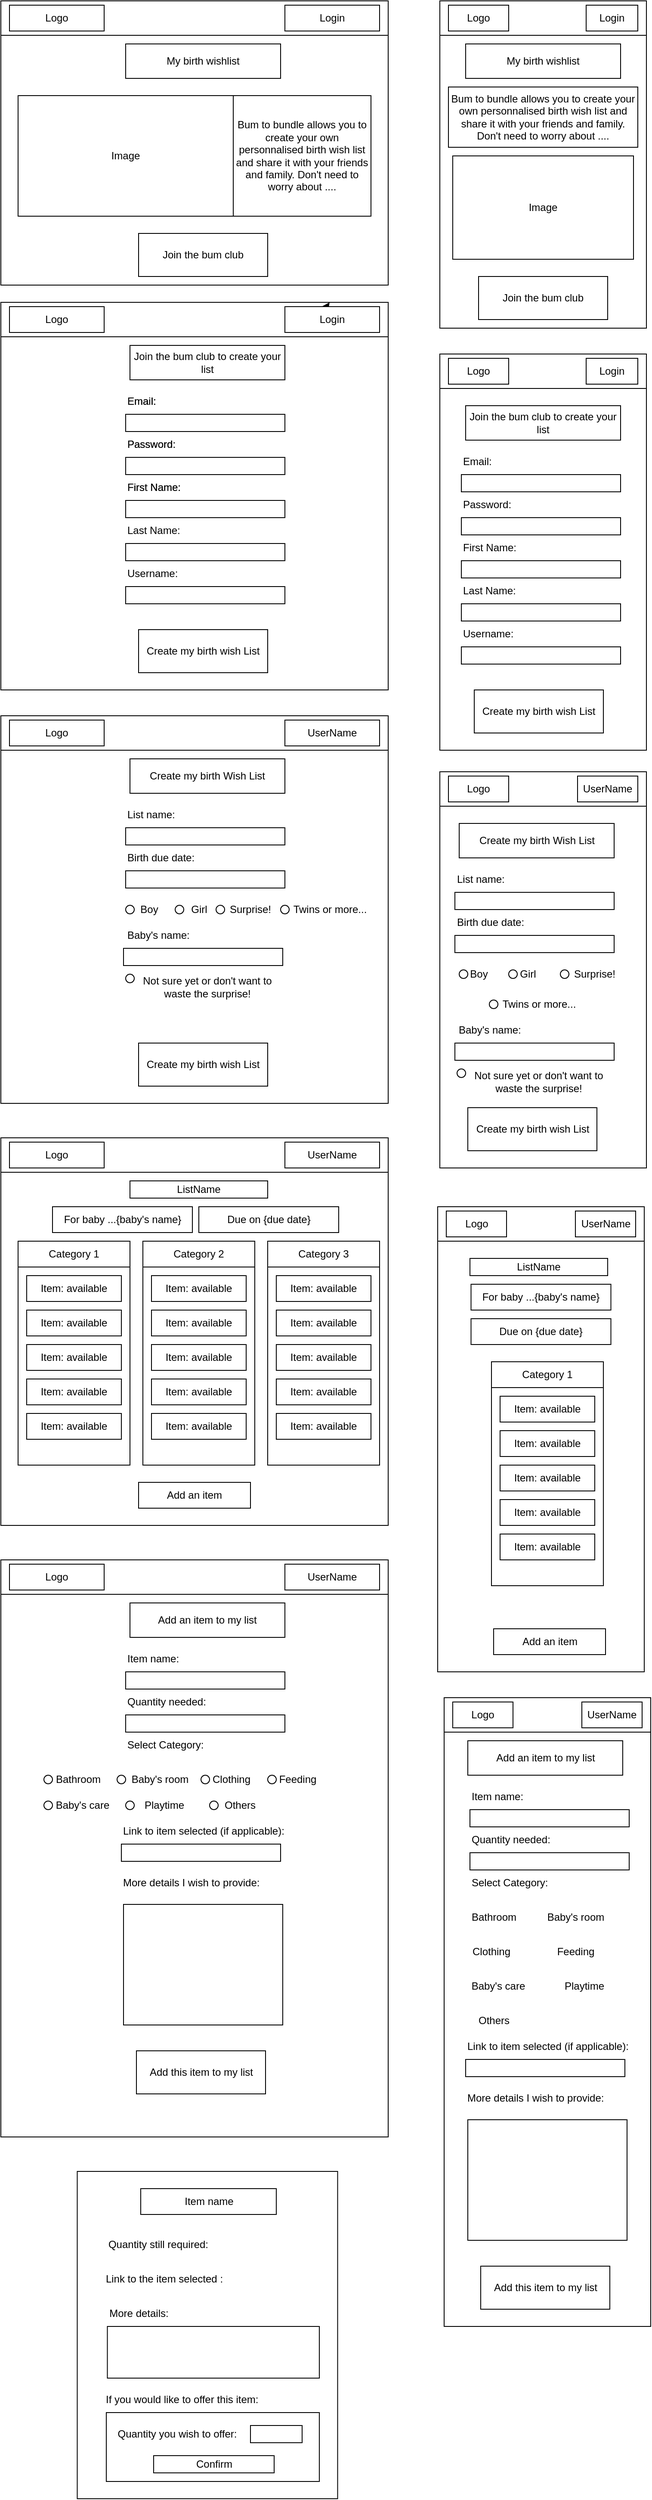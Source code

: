 <mxfile>
    <diagram id="ywigsoZx6fS_oo1onc2e" name="Page-1">
        <mxGraphModel dx="903" dy="469" grid="1" gridSize="10" guides="1" tooltips="1" connect="1" arrows="1" fold="1" page="1" pageScale="1" pageWidth="850" pageHeight="1100" math="0" shadow="0">
            <root>
                <mxCell id="0"/>
                <mxCell id="1" parent="0"/>
                <mxCell id="2" value="" style="whiteSpace=wrap;html=1;" vertex="1" parent="1">
                    <mxGeometry x="60" y="50" width="450" height="330" as="geometry"/>
                </mxCell>
                <mxCell id="3" value="" style="whiteSpace=wrap;html=1;" vertex="1" parent="1">
                    <mxGeometry x="60" y="50" width="450" height="40" as="geometry"/>
                </mxCell>
                <mxCell id="4" value="Logo" style="whiteSpace=wrap;html=1;" vertex="1" parent="1">
                    <mxGeometry x="70" y="55" width="110" height="30" as="geometry"/>
                </mxCell>
                <mxCell id="5" value="Login" style="whiteSpace=wrap;html=1;" vertex="1" parent="1">
                    <mxGeometry x="390" y="55" width="110" height="30" as="geometry"/>
                </mxCell>
                <mxCell id="6" value="My birth wishlist" style="whiteSpace=wrap;html=1;" vertex="1" parent="1">
                    <mxGeometry x="205" y="100" width="180" height="40" as="geometry"/>
                </mxCell>
                <mxCell id="8" value="Image" style="whiteSpace=wrap;html=1;" vertex="1" parent="1">
                    <mxGeometry x="80" y="160" width="250" height="140" as="geometry"/>
                </mxCell>
                <mxCell id="9" value="Bum to bundle allows you to create your own personnalised birth wish list and share it with your friends and family. Don't need to worry about ...." style="whiteSpace=wrap;html=1;" vertex="1" parent="1">
                    <mxGeometry x="330" y="160" width="160" height="140" as="geometry"/>
                </mxCell>
                <mxCell id="10" value="Join the bum club" style="whiteSpace=wrap;html=1;" vertex="1" parent="1">
                    <mxGeometry x="220" y="320" width="150" height="50" as="geometry"/>
                </mxCell>
                <mxCell id="11" value="" style="whiteSpace=wrap;html=1;" vertex="1" parent="1">
                    <mxGeometry x="60" y="400" width="450" height="450" as="geometry"/>
                </mxCell>
                <mxCell id="12" value="" style="whiteSpace=wrap;html=1;" vertex="1" parent="1">
                    <mxGeometry x="60" y="400" width="450" height="40" as="geometry"/>
                </mxCell>
                <mxCell id="13" value="Logo" style="whiteSpace=wrap;html=1;" vertex="1" parent="1">
                    <mxGeometry x="70" y="405" width="110" height="30" as="geometry"/>
                </mxCell>
                <mxCell id="17" style="edgeStyle=none;html=1;exitX=0.25;exitY=1;exitDx=0;exitDy=0;" edge="1" parent="1" source="14" target="11">
                    <mxGeometry relative="1" as="geometry"/>
                </mxCell>
                <mxCell id="14" value="Login" style="whiteSpace=wrap;html=1;" vertex="1" parent="1">
                    <mxGeometry x="390" y="405" width="110" height="30" as="geometry"/>
                </mxCell>
                <mxCell id="15" value="" style="whiteSpace=wrap;html=1;" vertex="1" parent="1">
                    <mxGeometry x="205" y="530" width="185" height="20" as="geometry"/>
                </mxCell>
                <mxCell id="18" value="Join the bum club to create your list" style="whiteSpace=wrap;html=1;" vertex="1" parent="1">
                    <mxGeometry x="210" y="450" width="180" height="40" as="geometry"/>
                </mxCell>
                <mxCell id="19" value="Email:" style="text;strokeColor=none;align=left;fillColor=none;html=1;verticalAlign=middle;whiteSpace=wrap;rounded=0;" vertex="1" parent="1">
                    <mxGeometry x="205" y="500" width="60" height="30" as="geometry"/>
                </mxCell>
                <mxCell id="20" value="" style="whiteSpace=wrap;html=1;" vertex="1" parent="1">
                    <mxGeometry x="205" y="580" width="185" height="20" as="geometry"/>
                </mxCell>
                <mxCell id="21" value="Password:" style="text;strokeColor=none;align=left;fillColor=none;html=1;verticalAlign=middle;whiteSpace=wrap;rounded=0;" vertex="1" parent="1">
                    <mxGeometry x="205" y="550" width="60" height="30" as="geometry"/>
                </mxCell>
                <mxCell id="22" value="" style="whiteSpace=wrap;html=1;" vertex="1" parent="1">
                    <mxGeometry x="205" y="630" width="185" height="20" as="geometry"/>
                </mxCell>
                <mxCell id="23" value="First Name:" style="text;strokeColor=none;align=left;fillColor=none;html=1;verticalAlign=middle;whiteSpace=wrap;rounded=0;" vertex="1" parent="1">
                    <mxGeometry x="205" y="600" width="75" height="30" as="geometry"/>
                </mxCell>
                <mxCell id="24" value="" style="whiteSpace=wrap;html=1;" vertex="1" parent="1">
                    <mxGeometry x="205" y="680" width="185" height="20" as="geometry"/>
                </mxCell>
                <mxCell id="25" value="Last Name:" style="text;strokeColor=none;align=left;fillColor=none;html=1;verticalAlign=middle;whiteSpace=wrap;rounded=0;" vertex="1" parent="1">
                    <mxGeometry x="205" y="650" width="85" height="30" as="geometry"/>
                </mxCell>
                <mxCell id="26" value="" style="whiteSpace=wrap;html=1;" vertex="1" parent="1">
                    <mxGeometry x="205" y="730" width="185" height="20" as="geometry"/>
                </mxCell>
                <mxCell id="27" value="Username:" style="text;strokeColor=none;align=left;fillColor=none;html=1;verticalAlign=middle;whiteSpace=wrap;rounded=0;" vertex="1" parent="1">
                    <mxGeometry x="205" y="700" width="85" height="30" as="geometry"/>
                </mxCell>
                <mxCell id="28" value="Create my birth wish List" style="whiteSpace=wrap;html=1;" vertex="1" parent="1">
                    <mxGeometry x="220" y="780" width="150" height="50" as="geometry"/>
                </mxCell>
                <mxCell id="43" value="" style="whiteSpace=wrap;html=1;" vertex="1" parent="1">
                    <mxGeometry x="60" y="880" width="450" height="450" as="geometry"/>
                </mxCell>
                <mxCell id="44" value="" style="whiteSpace=wrap;html=1;" vertex="1" parent="1">
                    <mxGeometry x="60" y="880" width="450" height="40" as="geometry"/>
                </mxCell>
                <mxCell id="45" value="Logo" style="whiteSpace=wrap;html=1;" vertex="1" parent="1">
                    <mxGeometry x="70" y="885" width="110" height="30" as="geometry"/>
                </mxCell>
                <mxCell id="46" value="UserName" style="whiteSpace=wrap;html=1;" vertex="1" parent="1">
                    <mxGeometry x="390" y="885" width="110" height="30" as="geometry"/>
                </mxCell>
                <mxCell id="47" value="" style="whiteSpace=wrap;html=1;" vertex="1" parent="1">
                    <mxGeometry x="205" y="1010" width="185" height="20" as="geometry"/>
                </mxCell>
                <mxCell id="48" value="Create my birth Wish List" style="whiteSpace=wrap;html=1;" vertex="1" parent="1">
                    <mxGeometry x="210" y="930" width="180" height="40" as="geometry"/>
                </mxCell>
                <mxCell id="49" value="List name:" style="text;strokeColor=none;align=left;fillColor=none;html=1;verticalAlign=middle;whiteSpace=wrap;rounded=0;" vertex="1" parent="1">
                    <mxGeometry x="205" y="980" width="60" height="30" as="geometry"/>
                </mxCell>
                <mxCell id="50" value="" style="whiteSpace=wrap;html=1;" vertex="1" parent="1">
                    <mxGeometry x="205" y="1060" width="185" height="20" as="geometry"/>
                </mxCell>
                <mxCell id="51" value="Birth due date:" style="text;strokeColor=none;align=left;fillColor=none;html=1;verticalAlign=middle;whiteSpace=wrap;rounded=0;" vertex="1" parent="1">
                    <mxGeometry x="205" y="1030" width="85" height="30" as="geometry"/>
                </mxCell>
                <mxCell id="54" value="" style="whiteSpace=wrap;html=1;" vertex="1" parent="1">
                    <mxGeometry x="202.5" y="1150" width="185" height="20" as="geometry"/>
                </mxCell>
                <mxCell id="55" value="Baby's name:" style="text;strokeColor=none;align=left;fillColor=none;html=1;verticalAlign=middle;whiteSpace=wrap;rounded=0;" vertex="1" parent="1">
                    <mxGeometry x="205" y="1120" width="85" height="30" as="geometry"/>
                </mxCell>
                <mxCell id="58" value="Create my birth wish List" style="whiteSpace=wrap;html=1;" vertex="1" parent="1">
                    <mxGeometry x="220" y="1260" width="150" height="50" as="geometry"/>
                </mxCell>
                <mxCell id="59" value="" style="ellipse;whiteSpace=wrap;html=1;" vertex="1" parent="1">
                    <mxGeometry x="205" y="1100" width="10" height="10" as="geometry"/>
                </mxCell>
                <mxCell id="61" value="Boy" style="text;strokeColor=none;align=center;fillColor=none;html=1;verticalAlign=middle;whiteSpace=wrap;rounded=0;" vertex="1" parent="1">
                    <mxGeometry x="215" y="1090" width="35" height="30" as="geometry"/>
                </mxCell>
                <mxCell id="63" value="" style="ellipse;whiteSpace=wrap;html=1;" vertex="1" parent="1">
                    <mxGeometry x="262.5" y="1100" width="10" height="10" as="geometry"/>
                </mxCell>
                <mxCell id="64" value="Girl" style="text;strokeColor=none;align=center;fillColor=none;html=1;verticalAlign=middle;whiteSpace=wrap;rounded=0;" vertex="1" parent="1">
                    <mxGeometry x="272.5" y="1090" width="35" height="30" as="geometry"/>
                </mxCell>
                <mxCell id="65" value="" style="ellipse;whiteSpace=wrap;html=1;" vertex="1" parent="1">
                    <mxGeometry x="310" y="1100" width="10" height="10" as="geometry"/>
                </mxCell>
                <mxCell id="66" value="Surprise!" style="text;strokeColor=none;align=center;fillColor=none;html=1;verticalAlign=middle;whiteSpace=wrap;rounded=0;" vertex="1" parent="1">
                    <mxGeometry x="320" y="1090" width="60" height="30" as="geometry"/>
                </mxCell>
                <mxCell id="68" value="" style="ellipse;whiteSpace=wrap;html=1;" vertex="1" parent="1">
                    <mxGeometry x="385" y="1100" width="10" height="10" as="geometry"/>
                </mxCell>
                <mxCell id="69" value="Twins or more..." style="text;strokeColor=none;align=center;fillColor=none;html=1;verticalAlign=middle;whiteSpace=wrap;rounded=0;" vertex="1" parent="1">
                    <mxGeometry x="395" y="1090" width="95" height="30" as="geometry"/>
                </mxCell>
                <mxCell id="70" value="" style="ellipse;whiteSpace=wrap;html=1;" vertex="1" parent="1">
                    <mxGeometry x="205" y="1180" width="10" height="10" as="geometry"/>
                </mxCell>
                <mxCell id="71" value="Not sure yet or don't want to waste the surprise!" style="text;strokeColor=none;align=center;fillColor=none;html=1;verticalAlign=middle;whiteSpace=wrap;rounded=0;" vertex="1" parent="1">
                    <mxGeometry x="220" y="1180" width="160" height="30" as="geometry"/>
                </mxCell>
                <mxCell id="73" value="" style="whiteSpace=wrap;html=1;" vertex="1" parent="1">
                    <mxGeometry x="60" y="1370" width="450" height="450" as="geometry"/>
                </mxCell>
                <mxCell id="74" value="" style="whiteSpace=wrap;html=1;" vertex="1" parent="1">
                    <mxGeometry x="60" y="1370" width="450" height="40" as="geometry"/>
                </mxCell>
                <mxCell id="75" value="Logo" style="whiteSpace=wrap;html=1;" vertex="1" parent="1">
                    <mxGeometry x="70" y="1375" width="110" height="30" as="geometry"/>
                </mxCell>
                <mxCell id="76" value="UserName" style="whiteSpace=wrap;html=1;" vertex="1" parent="1">
                    <mxGeometry x="390" y="1375" width="110" height="30" as="geometry"/>
                </mxCell>
                <mxCell id="78" value="ListName" style="whiteSpace=wrap;html=1;" vertex="1" parent="1">
                    <mxGeometry x="210" y="1420" width="160" height="20" as="geometry"/>
                </mxCell>
                <mxCell id="84" value="Add an item" style="whiteSpace=wrap;html=1;" vertex="1" parent="1">
                    <mxGeometry x="220" y="1770" width="130" height="30" as="geometry"/>
                </mxCell>
                <mxCell id="95" value="" style="whiteSpace=wrap;html=1;" vertex="1" parent="1">
                    <mxGeometry x="80" y="1490" width="130" height="260" as="geometry"/>
                </mxCell>
                <mxCell id="96" value="For baby ...{baby's name}" style="whiteSpace=wrap;html=1;" vertex="1" parent="1">
                    <mxGeometry x="120" y="1450" width="162.5" height="30" as="geometry"/>
                </mxCell>
                <mxCell id="98" value="Due on {due date}" style="whiteSpace=wrap;html=1;" vertex="1" parent="1">
                    <mxGeometry x="290" y="1450" width="162.5" height="30" as="geometry"/>
                </mxCell>
                <mxCell id="99" value="Category 1" style="whiteSpace=wrap;html=1;" vertex="1" parent="1">
                    <mxGeometry x="80" y="1490" width="130" height="30" as="geometry"/>
                </mxCell>
                <mxCell id="100" value="Item: available" style="whiteSpace=wrap;html=1;" vertex="1" parent="1">
                    <mxGeometry x="90" y="1530" width="110" height="30" as="geometry"/>
                </mxCell>
                <mxCell id="103" value="Item: available" style="whiteSpace=wrap;html=1;" vertex="1" parent="1">
                    <mxGeometry x="90" y="1570" width="110" height="30" as="geometry"/>
                </mxCell>
                <mxCell id="104" value="Item: available" style="whiteSpace=wrap;html=1;" vertex="1" parent="1">
                    <mxGeometry x="90" y="1610" width="110" height="30" as="geometry"/>
                </mxCell>
                <mxCell id="105" value="Item: available" style="whiteSpace=wrap;html=1;" vertex="1" parent="1">
                    <mxGeometry x="90" y="1650" width="110" height="30" as="geometry"/>
                </mxCell>
                <mxCell id="106" value="Item: available" style="whiteSpace=wrap;html=1;" vertex="1" parent="1">
                    <mxGeometry x="90" y="1690" width="110" height="30" as="geometry"/>
                </mxCell>
                <mxCell id="107" value="" style="whiteSpace=wrap;html=1;" vertex="1" parent="1">
                    <mxGeometry x="225" y="1490" width="130" height="260" as="geometry"/>
                </mxCell>
                <mxCell id="108" value="Category 2" style="whiteSpace=wrap;html=1;" vertex="1" parent="1">
                    <mxGeometry x="225" y="1490" width="130" height="30" as="geometry"/>
                </mxCell>
                <mxCell id="109" value="Item: available" style="whiteSpace=wrap;html=1;" vertex="1" parent="1">
                    <mxGeometry x="235" y="1530" width="110" height="30" as="geometry"/>
                </mxCell>
                <mxCell id="110" value="Item: available" style="whiteSpace=wrap;html=1;" vertex="1" parent="1">
                    <mxGeometry x="235" y="1570" width="110" height="30" as="geometry"/>
                </mxCell>
                <mxCell id="111" value="Item: available" style="whiteSpace=wrap;html=1;" vertex="1" parent="1">
                    <mxGeometry x="235" y="1610" width="110" height="30" as="geometry"/>
                </mxCell>
                <mxCell id="112" value="Item: available" style="whiteSpace=wrap;html=1;" vertex="1" parent="1">
                    <mxGeometry x="235" y="1650" width="110" height="30" as="geometry"/>
                </mxCell>
                <mxCell id="113" value="Item: available" style="whiteSpace=wrap;html=1;" vertex="1" parent="1">
                    <mxGeometry x="235" y="1690" width="110" height="30" as="geometry"/>
                </mxCell>
                <mxCell id="114" value="" style="whiteSpace=wrap;html=1;" vertex="1" parent="1">
                    <mxGeometry x="370" y="1490" width="130" height="260" as="geometry"/>
                </mxCell>
                <mxCell id="115" value="Category 3" style="whiteSpace=wrap;html=1;" vertex="1" parent="1">
                    <mxGeometry x="370" y="1490" width="130" height="30" as="geometry"/>
                </mxCell>
                <mxCell id="116" value="Item: available" style="whiteSpace=wrap;html=1;" vertex="1" parent="1">
                    <mxGeometry x="380" y="1530" width="110" height="30" as="geometry"/>
                </mxCell>
                <mxCell id="117" value="Item: available" style="whiteSpace=wrap;html=1;" vertex="1" parent="1">
                    <mxGeometry x="380" y="1570" width="110" height="30" as="geometry"/>
                </mxCell>
                <mxCell id="118" value="Item: available" style="whiteSpace=wrap;html=1;" vertex="1" parent="1">
                    <mxGeometry x="380" y="1610" width="110" height="30" as="geometry"/>
                </mxCell>
                <mxCell id="119" value="Item: available" style="whiteSpace=wrap;html=1;" vertex="1" parent="1">
                    <mxGeometry x="380" y="1650" width="110" height="30" as="geometry"/>
                </mxCell>
                <mxCell id="120" value="Item: available" style="whiteSpace=wrap;html=1;" vertex="1" parent="1">
                    <mxGeometry x="380" y="1690" width="110" height="30" as="geometry"/>
                </mxCell>
                <mxCell id="122" value="" style="whiteSpace=wrap;html=1;" vertex="1" parent="1">
                    <mxGeometry x="60" y="1860" width="450" height="670" as="geometry"/>
                </mxCell>
                <mxCell id="123" value="" style="whiteSpace=wrap;html=1;" vertex="1" parent="1">
                    <mxGeometry x="60" y="1860" width="450" height="40" as="geometry"/>
                </mxCell>
                <mxCell id="124" value="Logo" style="whiteSpace=wrap;html=1;" vertex="1" parent="1">
                    <mxGeometry x="70" y="1865" width="110" height="30" as="geometry"/>
                </mxCell>
                <mxCell id="125" value="UserName" style="whiteSpace=wrap;html=1;" vertex="1" parent="1">
                    <mxGeometry x="390" y="1865" width="110" height="30" as="geometry"/>
                </mxCell>
                <mxCell id="126" value="" style="whiteSpace=wrap;html=1;" vertex="1" parent="1">
                    <mxGeometry x="205" y="1990" width="185" height="20" as="geometry"/>
                </mxCell>
                <mxCell id="127" value="Add an item to my list" style="whiteSpace=wrap;html=1;" vertex="1" parent="1">
                    <mxGeometry x="210" y="1910" width="180" height="40" as="geometry"/>
                </mxCell>
                <mxCell id="128" value="Item name:" style="text;strokeColor=none;align=left;fillColor=none;html=1;verticalAlign=middle;whiteSpace=wrap;rounded=0;" vertex="1" parent="1">
                    <mxGeometry x="205" y="1960" width="85" height="30" as="geometry"/>
                </mxCell>
                <mxCell id="129" value="" style="whiteSpace=wrap;html=1;" vertex="1" parent="1">
                    <mxGeometry x="205" y="2040" width="185" height="20" as="geometry"/>
                </mxCell>
                <mxCell id="130" value="Quantity needed:" style="text;strokeColor=none;align=left;fillColor=none;html=1;verticalAlign=middle;whiteSpace=wrap;rounded=0;" vertex="1" parent="1">
                    <mxGeometry x="205" y="2010" width="115" height="30" as="geometry"/>
                </mxCell>
                <mxCell id="131" value="" style="whiteSpace=wrap;html=1;" vertex="1" parent="1">
                    <mxGeometry x="200" y="2190" width="185" height="20" as="geometry"/>
                </mxCell>
                <mxCell id="133" value="Add this item to my list" style="whiteSpace=wrap;html=1;" vertex="1" parent="1">
                    <mxGeometry x="217.5" y="2430" width="150" height="50" as="geometry"/>
                </mxCell>
                <mxCell id="134" value="" style="ellipse;whiteSpace=wrap;html=1;" vertex="1" parent="1">
                    <mxGeometry x="110" y="2110" width="10" height="10" as="geometry"/>
                </mxCell>
                <mxCell id="136" value="" style="ellipse;whiteSpace=wrap;html=1;" vertex="1" parent="1">
                    <mxGeometry x="195" y="2110" width="10" height="10" as="geometry"/>
                </mxCell>
                <mxCell id="138" value="" style="ellipse;whiteSpace=wrap;html=1;" vertex="1" parent="1">
                    <mxGeometry x="292.5" y="2110" width="10" height="10" as="geometry"/>
                </mxCell>
                <mxCell id="140" value="" style="ellipse;whiteSpace=wrap;html=1;" vertex="1" parent="1">
                    <mxGeometry x="370" y="2110" width="10" height="10" as="geometry"/>
                </mxCell>
                <mxCell id="145" value="Select Category:" style="text;strokeColor=none;align=left;fillColor=none;html=1;verticalAlign=middle;whiteSpace=wrap;rounded=0;" vertex="1" parent="1">
                    <mxGeometry x="205" y="2060" width="115" height="30" as="geometry"/>
                </mxCell>
                <mxCell id="147" value="Bathroom" style="text;strokeColor=none;align=center;fillColor=none;html=1;verticalAlign=middle;whiteSpace=wrap;rounded=0;" vertex="1" parent="1">
                    <mxGeometry x="120" y="2100" width="60" height="30" as="geometry"/>
                </mxCell>
                <mxCell id="148" value="Baby's room" style="text;strokeColor=none;align=center;fillColor=none;html=1;verticalAlign=middle;whiteSpace=wrap;rounded=0;" vertex="1" parent="1">
                    <mxGeometry x="210" y="2100" width="70" height="30" as="geometry"/>
                </mxCell>
                <mxCell id="149" value="Clothing" style="text;strokeColor=none;align=center;fillColor=none;html=1;verticalAlign=middle;whiteSpace=wrap;rounded=0;" vertex="1" parent="1">
                    <mxGeometry x="292.5" y="2100" width="70" height="30" as="geometry"/>
                </mxCell>
                <mxCell id="151" value="Feeding" style="text;strokeColor=none;align=center;fillColor=none;html=1;verticalAlign=middle;whiteSpace=wrap;rounded=0;" vertex="1" parent="1">
                    <mxGeometry x="370" y="2100" width="70" height="30" as="geometry"/>
                </mxCell>
                <mxCell id="152" value="" style="ellipse;whiteSpace=wrap;html=1;" vertex="1" parent="1">
                    <mxGeometry x="110" y="2140" width="10" height="10" as="geometry"/>
                </mxCell>
                <mxCell id="153" value="Baby's care" style="text;strokeColor=none;align=center;fillColor=none;html=1;verticalAlign=middle;whiteSpace=wrap;rounded=0;" vertex="1" parent="1">
                    <mxGeometry x="120" y="2130" width="70" height="30" as="geometry"/>
                </mxCell>
                <mxCell id="154" value="" style="ellipse;whiteSpace=wrap;html=1;" vertex="1" parent="1">
                    <mxGeometry x="205" y="2140" width="10" height="10" as="geometry"/>
                </mxCell>
                <mxCell id="155" value="Playtime" style="text;strokeColor=none;align=center;fillColor=none;html=1;verticalAlign=middle;whiteSpace=wrap;rounded=0;" vertex="1" parent="1">
                    <mxGeometry x="215" y="2130" width="70" height="30" as="geometry"/>
                </mxCell>
                <mxCell id="158" value="" style="ellipse;whiteSpace=wrap;html=1;" vertex="1" parent="1">
                    <mxGeometry x="302.5" y="2140" width="10" height="10" as="geometry"/>
                </mxCell>
                <mxCell id="159" value="Others" style="text;strokeColor=none;align=center;fillColor=none;html=1;verticalAlign=middle;whiteSpace=wrap;rounded=0;" vertex="1" parent="1">
                    <mxGeometry x="302.5" y="2130" width="70" height="30" as="geometry"/>
                </mxCell>
                <mxCell id="161" value="Link to item selected (if applicable):" style="text;strokeColor=none;align=left;fillColor=none;html=1;verticalAlign=middle;whiteSpace=wrap;rounded=0;" vertex="1" parent="1">
                    <mxGeometry x="200" y="2160" width="210" height="30" as="geometry"/>
                </mxCell>
                <mxCell id="162" value="More details I wish to provide:&amp;nbsp;" style="text;strokeColor=none;align=left;fillColor=none;html=1;verticalAlign=middle;whiteSpace=wrap;rounded=0;" vertex="1" parent="1">
                    <mxGeometry x="200" y="2220" width="210" height="30" as="geometry"/>
                </mxCell>
                <mxCell id="163" value="" style="whiteSpace=wrap;html=1;" vertex="1" parent="1">
                    <mxGeometry x="202.5" y="2260" width="185" height="140" as="geometry"/>
                </mxCell>
                <mxCell id="164" value="" style="whiteSpace=wrap;html=1;" vertex="1" parent="1">
                    <mxGeometry x="148.75" y="2570" width="302.5" height="380" as="geometry"/>
                </mxCell>
                <mxCell id="165" value="Item name" style="whiteSpace=wrap;html=1;" vertex="1" parent="1">
                    <mxGeometry x="222.5" y="2590" width="157.5" height="30" as="geometry"/>
                </mxCell>
                <mxCell id="169" value="Quantity still required:" style="text;strokeColor=none;align=center;fillColor=none;html=1;verticalAlign=middle;whiteSpace=wrap;rounded=0;" vertex="1" parent="1">
                    <mxGeometry x="172.5" y="2640" width="140" height="30" as="geometry"/>
                </mxCell>
                <mxCell id="170" value="Link to the item selected :" style="text;strokeColor=none;align=center;fillColor=none;html=1;verticalAlign=middle;whiteSpace=wrap;rounded=0;" vertex="1" parent="1">
                    <mxGeometry x="180" y="2680" width="140" height="30" as="geometry"/>
                </mxCell>
                <mxCell id="172" value="More details:" style="text;strokeColor=none;align=center;fillColor=none;html=1;verticalAlign=middle;whiteSpace=wrap;rounded=0;" vertex="1" parent="1">
                    <mxGeometry x="167.5" y="2720" width="105" height="30" as="geometry"/>
                </mxCell>
                <mxCell id="174" value="" style="whiteSpace=wrap;html=1;" vertex="1" parent="1">
                    <mxGeometry x="183.75" y="2750" width="246.25" height="60" as="geometry"/>
                </mxCell>
                <mxCell id="175" value="" style="whiteSpace=wrap;html=1;align=left;" vertex="1" parent="1">
                    <mxGeometry x="182.5" y="2850" width="247.5" height="80" as="geometry"/>
                </mxCell>
                <mxCell id="176" value="" style="whiteSpace=wrap;html=1;" vertex="1" parent="1">
                    <mxGeometry x="350" y="2865" width="60" height="20" as="geometry"/>
                </mxCell>
                <mxCell id="177" value="Quantity you wish to offer:" style="text;strokeColor=none;align=center;fillColor=none;html=1;verticalAlign=middle;whiteSpace=wrap;rounded=0;" vertex="1" parent="1">
                    <mxGeometry x="190" y="2860" width="150" height="30" as="geometry"/>
                </mxCell>
                <mxCell id="178" value="If you would like to offer this item:" style="text;strokeColor=none;align=left;fillColor=none;html=1;verticalAlign=middle;whiteSpace=wrap;rounded=0;" vertex="1" parent="1">
                    <mxGeometry x="180" y="2820" width="250" height="30" as="geometry"/>
                </mxCell>
                <mxCell id="179" value="Confirm" style="whiteSpace=wrap;html=1;" vertex="1" parent="1">
                    <mxGeometry x="237.5" y="2900" width="140" height="20" as="geometry"/>
                </mxCell>
                <mxCell id="180" value="" style="whiteSpace=wrap;html=1;" vertex="1" parent="1">
                    <mxGeometry x="570" y="50" width="240" height="380" as="geometry"/>
                </mxCell>
                <mxCell id="181" value="" style="whiteSpace=wrap;html=1;" vertex="1" parent="1">
                    <mxGeometry x="570" y="50" width="240" height="40" as="geometry"/>
                </mxCell>
                <mxCell id="182" value="Logo" style="whiteSpace=wrap;html=1;" vertex="1" parent="1">
                    <mxGeometry x="580" y="55" width="70" height="30" as="geometry"/>
                </mxCell>
                <mxCell id="183" value="Login" style="whiteSpace=wrap;html=1;" vertex="1" parent="1">
                    <mxGeometry x="740" y="55" width="60" height="30" as="geometry"/>
                </mxCell>
                <mxCell id="184" value="My birth wishlist" style="whiteSpace=wrap;html=1;" vertex="1" parent="1">
                    <mxGeometry x="600" y="100" width="180" height="40" as="geometry"/>
                </mxCell>
                <mxCell id="185" value="Image" style="whiteSpace=wrap;html=1;" vertex="1" parent="1">
                    <mxGeometry x="585" y="230" width="210" height="120" as="geometry"/>
                </mxCell>
                <mxCell id="186" value="Bum to bundle allows you to create your own personnalised birth wish list and share it with your friends and family. Don't need to worry about ...." style="whiteSpace=wrap;html=1;" vertex="1" parent="1">
                    <mxGeometry x="580" y="150" width="220" height="70" as="geometry"/>
                </mxCell>
                <mxCell id="187" value="Join the bum club" style="whiteSpace=wrap;html=1;" vertex="1" parent="1">
                    <mxGeometry x="615" y="370" width="150" height="50" as="geometry"/>
                </mxCell>
                <mxCell id="188" value="" style="whiteSpace=wrap;html=1;" vertex="1" parent="1">
                    <mxGeometry x="570" y="460" width="240" height="460" as="geometry"/>
                </mxCell>
                <mxCell id="189" value="" style="whiteSpace=wrap;html=1;" vertex="1" parent="1">
                    <mxGeometry x="570" y="460" width="240" height="40" as="geometry"/>
                </mxCell>
                <mxCell id="190" value="Logo" style="whiteSpace=wrap;html=1;" vertex="1" parent="1">
                    <mxGeometry x="580" y="465" width="70" height="30" as="geometry"/>
                </mxCell>
                <mxCell id="191" value="Login" style="whiteSpace=wrap;html=1;" vertex="1" parent="1">
                    <mxGeometry x="740" y="465" width="60" height="30" as="geometry"/>
                </mxCell>
                <mxCell id="192" value="Join the bum club to create your list" style="whiteSpace=wrap;html=1;" vertex="1" parent="1">
                    <mxGeometry x="210" y="450" width="180" height="40" as="geometry"/>
                </mxCell>
                <mxCell id="193" value="Email:" style="text;strokeColor=none;align=left;fillColor=none;html=1;verticalAlign=middle;whiteSpace=wrap;rounded=0;" vertex="1" parent="1">
                    <mxGeometry x="205" y="500" width="60" height="30" as="geometry"/>
                </mxCell>
                <mxCell id="194" value="" style="whiteSpace=wrap;html=1;" vertex="1" parent="1">
                    <mxGeometry x="205" y="530" width="185" height="20" as="geometry"/>
                </mxCell>
                <mxCell id="195" value="Password:" style="text;strokeColor=none;align=left;fillColor=none;html=1;verticalAlign=middle;whiteSpace=wrap;rounded=0;" vertex="1" parent="1">
                    <mxGeometry x="205" y="550" width="60" height="30" as="geometry"/>
                </mxCell>
                <mxCell id="196" value="" style="whiteSpace=wrap;html=1;" vertex="1" parent="1">
                    <mxGeometry x="205" y="580" width="185" height="20" as="geometry"/>
                </mxCell>
                <mxCell id="197" value="First Name:" style="text;strokeColor=none;align=left;fillColor=none;html=1;verticalAlign=middle;whiteSpace=wrap;rounded=0;" vertex="1" parent="1">
                    <mxGeometry x="205" y="600" width="75" height="30" as="geometry"/>
                </mxCell>
                <mxCell id="198" value="" style="whiteSpace=wrap;html=1;" vertex="1" parent="1">
                    <mxGeometry x="595" y="750" width="185" height="20" as="geometry"/>
                </mxCell>
                <mxCell id="199" value="Last Name:" style="text;strokeColor=none;align=left;fillColor=none;html=1;verticalAlign=middle;whiteSpace=wrap;rounded=0;" vertex="1" parent="1">
                    <mxGeometry x="595" y="720" width="85" height="30" as="geometry"/>
                </mxCell>
                <mxCell id="200" value="" style="whiteSpace=wrap;html=1;" vertex="1" parent="1">
                    <mxGeometry x="595" y="800" width="185" height="20" as="geometry"/>
                </mxCell>
                <mxCell id="201" value="Username:" style="text;strokeColor=none;align=left;fillColor=none;html=1;verticalAlign=middle;whiteSpace=wrap;rounded=0;" vertex="1" parent="1">
                    <mxGeometry x="595" y="770" width="85" height="30" as="geometry"/>
                </mxCell>
                <mxCell id="202" value="Create my birth wish List" style="whiteSpace=wrap;html=1;" vertex="1" parent="1">
                    <mxGeometry x="610" y="850" width="150" height="50" as="geometry"/>
                </mxCell>
                <mxCell id="203" value="Join the bum club to create your list" style="whiteSpace=wrap;html=1;" vertex="1" parent="1">
                    <mxGeometry x="600" y="520" width="180" height="40" as="geometry"/>
                </mxCell>
                <mxCell id="204" value="Email:" style="text;strokeColor=none;align=left;fillColor=none;html=1;verticalAlign=middle;whiteSpace=wrap;rounded=0;" vertex="1" parent="1">
                    <mxGeometry x="595" y="570" width="60" height="30" as="geometry"/>
                </mxCell>
                <mxCell id="205" value="" style="whiteSpace=wrap;html=1;" vertex="1" parent="1">
                    <mxGeometry x="595" y="600" width="185" height="20" as="geometry"/>
                </mxCell>
                <mxCell id="206" value="Password:" style="text;strokeColor=none;align=left;fillColor=none;html=1;verticalAlign=middle;whiteSpace=wrap;rounded=0;" vertex="1" parent="1">
                    <mxGeometry x="595" y="620" width="60" height="30" as="geometry"/>
                </mxCell>
                <mxCell id="207" value="" style="whiteSpace=wrap;html=1;" vertex="1" parent="1">
                    <mxGeometry x="595" y="650" width="185" height="20" as="geometry"/>
                </mxCell>
                <mxCell id="208" value="First Name:" style="text;strokeColor=none;align=left;fillColor=none;html=1;verticalAlign=middle;whiteSpace=wrap;rounded=0;" vertex="1" parent="1">
                    <mxGeometry x="595" y="670" width="75" height="30" as="geometry"/>
                </mxCell>
                <mxCell id="209" value="" style="whiteSpace=wrap;html=1;" vertex="1" parent="1">
                    <mxGeometry x="595" y="700" width="185" height="20" as="geometry"/>
                </mxCell>
                <mxCell id="210" value="" style="whiteSpace=wrap;html=1;" vertex="1" parent="1">
                    <mxGeometry x="570" y="945" width="240" height="460" as="geometry"/>
                </mxCell>
                <mxCell id="211" value="" style="whiteSpace=wrap;html=1;" vertex="1" parent="1">
                    <mxGeometry x="570" y="945" width="240" height="40" as="geometry"/>
                </mxCell>
                <mxCell id="212" value="Logo" style="whiteSpace=wrap;html=1;" vertex="1" parent="1">
                    <mxGeometry x="580" y="950" width="70" height="30" as="geometry"/>
                </mxCell>
                <mxCell id="213" value="UserName" style="whiteSpace=wrap;html=1;" vertex="1" parent="1">
                    <mxGeometry x="730" y="950" width="70" height="30" as="geometry"/>
                </mxCell>
                <mxCell id="214" value="" style="whiteSpace=wrap;html=1;" vertex="1" parent="1">
                    <mxGeometry x="587.5" y="1085" width="185" height="20" as="geometry"/>
                </mxCell>
                <mxCell id="215" value="Create my birth Wish List" style="whiteSpace=wrap;html=1;" vertex="1" parent="1">
                    <mxGeometry x="592.5" y="1005" width="180" height="40" as="geometry"/>
                </mxCell>
                <mxCell id="216" value="List name:" style="text;strokeColor=none;align=left;fillColor=none;html=1;verticalAlign=middle;whiteSpace=wrap;rounded=0;" vertex="1" parent="1">
                    <mxGeometry x="587.5" y="1055" width="60" height="30" as="geometry"/>
                </mxCell>
                <mxCell id="217" value="" style="whiteSpace=wrap;html=1;" vertex="1" parent="1">
                    <mxGeometry x="587.5" y="1135" width="185" height="20" as="geometry"/>
                </mxCell>
                <mxCell id="218" value="Birth due date:" style="text;strokeColor=none;align=left;fillColor=none;html=1;verticalAlign=middle;whiteSpace=wrap;rounded=0;" vertex="1" parent="1">
                    <mxGeometry x="587.5" y="1105" width="85" height="30" as="geometry"/>
                </mxCell>
                <mxCell id="219" value="" style="whiteSpace=wrap;html=1;" vertex="1" parent="1">
                    <mxGeometry x="587.5" y="1260" width="185" height="20" as="geometry"/>
                </mxCell>
                <mxCell id="220" value="Baby's name:" style="text;strokeColor=none;align=left;fillColor=none;html=1;verticalAlign=middle;whiteSpace=wrap;rounded=0;" vertex="1" parent="1">
                    <mxGeometry x="590" y="1230" width="85" height="30" as="geometry"/>
                </mxCell>
                <mxCell id="221" value="Create my birth wish List" style="whiteSpace=wrap;html=1;" vertex="1" parent="1">
                    <mxGeometry x="602.5" y="1335" width="150" height="50" as="geometry"/>
                </mxCell>
                <mxCell id="222" value="Boy" style="text;strokeColor=none;align=center;fillColor=none;html=1;verticalAlign=middle;whiteSpace=wrap;rounded=0;" vertex="1" parent="1">
                    <mxGeometry x="597.5" y="1165" width="35" height="30" as="geometry"/>
                </mxCell>
                <mxCell id="223" value="Girl" style="text;strokeColor=none;align=center;fillColor=none;html=1;verticalAlign=middle;whiteSpace=wrap;rounded=0;" vertex="1" parent="1">
                    <mxGeometry x="655" y="1165" width="35" height="30" as="geometry"/>
                </mxCell>
                <mxCell id="224" value="Surprise!" style="text;strokeColor=none;align=center;fillColor=none;html=1;verticalAlign=middle;whiteSpace=wrap;rounded=0;" vertex="1" parent="1">
                    <mxGeometry x="720" y="1165" width="60" height="30" as="geometry"/>
                </mxCell>
                <mxCell id="225" value="Twins or more..." style="text;strokeColor=none;align=center;fillColor=none;html=1;verticalAlign=middle;whiteSpace=wrap;rounded=0;" vertex="1" parent="1">
                    <mxGeometry x="637.5" y="1200" width="95" height="30" as="geometry"/>
                </mxCell>
                <mxCell id="226" value="" style="ellipse;whiteSpace=wrap;html=1;" vertex="1" parent="1">
                    <mxGeometry x="590" y="1290" width="10" height="10" as="geometry"/>
                </mxCell>
                <mxCell id="227" value="Not sure yet or don't want to waste the surprise!" style="text;strokeColor=none;align=center;fillColor=none;html=1;verticalAlign=middle;whiteSpace=wrap;rounded=0;" vertex="1" parent="1">
                    <mxGeometry x="605" y="1290" width="160" height="30" as="geometry"/>
                </mxCell>
                <mxCell id="228" value="" style="ellipse;whiteSpace=wrap;html=1;" vertex="1" parent="1">
                    <mxGeometry x="592.5" y="1175" width="10" height="10" as="geometry"/>
                </mxCell>
                <mxCell id="230" value="" style="ellipse;whiteSpace=wrap;html=1;" vertex="1" parent="1">
                    <mxGeometry x="650" y="1175" width="10" height="10" as="geometry"/>
                </mxCell>
                <mxCell id="231" value="" style="ellipse;whiteSpace=wrap;html=1;" vertex="1" parent="1">
                    <mxGeometry x="710" y="1175" width="10" height="10" as="geometry"/>
                </mxCell>
                <mxCell id="232" value="" style="ellipse;whiteSpace=wrap;html=1;" vertex="1" parent="1">
                    <mxGeometry x="627.5" y="1210" width="10" height="10" as="geometry"/>
                </mxCell>
                <mxCell id="233" value="" style="whiteSpace=wrap;html=1;" vertex="1" parent="1">
                    <mxGeometry x="567.5" y="1450" width="240" height="540" as="geometry"/>
                </mxCell>
                <mxCell id="234" value="" style="whiteSpace=wrap;html=1;" vertex="1" parent="1">
                    <mxGeometry x="567.5" y="1450" width="240" height="40" as="geometry"/>
                </mxCell>
                <mxCell id="235" value="Logo" style="whiteSpace=wrap;html=1;" vertex="1" parent="1">
                    <mxGeometry x="577.5" y="1455" width="70" height="30" as="geometry"/>
                </mxCell>
                <mxCell id="236" value="UserName" style="whiteSpace=wrap;html=1;" vertex="1" parent="1">
                    <mxGeometry x="727.5" y="1455" width="70" height="30" as="geometry"/>
                </mxCell>
                <mxCell id="237" value="ListName" style="whiteSpace=wrap;html=1;" vertex="1" parent="1">
                    <mxGeometry x="605" y="1510" width="160" height="20" as="geometry"/>
                </mxCell>
                <mxCell id="238" value="For baby ...{baby's name}" style="whiteSpace=wrap;html=1;" vertex="1" parent="1">
                    <mxGeometry x="606.25" y="1540" width="162.5" height="30" as="geometry"/>
                </mxCell>
                <mxCell id="239" value="Due on {due date}" style="whiteSpace=wrap;html=1;" vertex="1" parent="1">
                    <mxGeometry x="606.25" y="1580" width="162.5" height="30" as="geometry"/>
                </mxCell>
                <mxCell id="240" value="" style="whiteSpace=wrap;html=1;" vertex="1" parent="1">
                    <mxGeometry x="630" y="1630" width="130" height="260" as="geometry"/>
                </mxCell>
                <mxCell id="241" value="Category 1" style="whiteSpace=wrap;html=1;" vertex="1" parent="1">
                    <mxGeometry x="630" y="1630" width="130" height="30" as="geometry"/>
                </mxCell>
                <mxCell id="242" value="Item: available" style="whiteSpace=wrap;html=1;" vertex="1" parent="1">
                    <mxGeometry x="640" y="1670" width="110" height="30" as="geometry"/>
                </mxCell>
                <mxCell id="243" value="Item: available" style="whiteSpace=wrap;html=1;" vertex="1" parent="1">
                    <mxGeometry x="640" y="1710" width="110" height="30" as="geometry"/>
                </mxCell>
                <mxCell id="244" value="Item: available" style="whiteSpace=wrap;html=1;" vertex="1" parent="1">
                    <mxGeometry x="640" y="1750" width="110" height="30" as="geometry"/>
                </mxCell>
                <mxCell id="245" value="Item: available" style="whiteSpace=wrap;html=1;" vertex="1" parent="1">
                    <mxGeometry x="640" y="1790" width="110" height="30" as="geometry"/>
                </mxCell>
                <mxCell id="246" value="Item: available" style="whiteSpace=wrap;html=1;" vertex="1" parent="1">
                    <mxGeometry x="640" y="1830" width="110" height="30" as="geometry"/>
                </mxCell>
                <mxCell id="247" value="Add an item" style="whiteSpace=wrap;html=1;" vertex="1" parent="1">
                    <mxGeometry x="632.5" y="1940" width="130" height="30" as="geometry"/>
                </mxCell>
                <mxCell id="248" value="" style="whiteSpace=wrap;html=1;" vertex="1" parent="1">
                    <mxGeometry x="575" y="2020" width="240" height="730" as="geometry"/>
                </mxCell>
                <mxCell id="249" value="" style="whiteSpace=wrap;html=1;" vertex="1" parent="1">
                    <mxGeometry x="575" y="2020" width="240" height="40" as="geometry"/>
                </mxCell>
                <mxCell id="250" value="Logo" style="whiteSpace=wrap;html=1;" vertex="1" parent="1">
                    <mxGeometry x="585" y="2025" width="70" height="30" as="geometry"/>
                </mxCell>
                <mxCell id="251" value="UserName" style="whiteSpace=wrap;html=1;" vertex="1" parent="1">
                    <mxGeometry x="735" y="2025" width="70" height="30" as="geometry"/>
                </mxCell>
                <mxCell id="252" value="Add an item to my list" style="whiteSpace=wrap;html=1;" vertex="1" parent="1">
                    <mxGeometry x="602.5" y="2070" width="180" height="40" as="geometry"/>
                </mxCell>
                <mxCell id="253" value="" style="whiteSpace=wrap;html=1;" vertex="1" parent="1">
                    <mxGeometry x="605" y="2150" width="185" height="20" as="geometry"/>
                </mxCell>
                <mxCell id="254" value="Item name:" style="text;strokeColor=none;align=left;fillColor=none;html=1;verticalAlign=middle;whiteSpace=wrap;rounded=0;" vertex="1" parent="1">
                    <mxGeometry x="605" y="2120" width="85" height="30" as="geometry"/>
                </mxCell>
                <mxCell id="255" value="" style="whiteSpace=wrap;html=1;" vertex="1" parent="1">
                    <mxGeometry x="605" y="2200" width="185" height="20" as="geometry"/>
                </mxCell>
                <mxCell id="256" value="Quantity needed:" style="text;strokeColor=none;align=left;fillColor=none;html=1;verticalAlign=middle;whiteSpace=wrap;rounded=0;" vertex="1" parent="1">
                    <mxGeometry x="605" y="2170" width="115" height="30" as="geometry"/>
                </mxCell>
                <mxCell id="257" value="Select Category:" style="text;strokeColor=none;align=left;fillColor=none;html=1;verticalAlign=middle;whiteSpace=wrap;rounded=0;" vertex="1" parent="1">
                    <mxGeometry x="605" y="2220" width="115" height="30" as="geometry"/>
                </mxCell>
                <mxCell id="258" value="Bathroom" style="text;strokeColor=none;align=center;fillColor=none;html=1;verticalAlign=middle;whiteSpace=wrap;rounded=0;" vertex="1" parent="1">
                    <mxGeometry x="602.5" y="2260" width="60" height="30" as="geometry"/>
                </mxCell>
                <mxCell id="259" value="Baby's room" style="text;strokeColor=none;align=center;fillColor=none;html=1;verticalAlign=middle;whiteSpace=wrap;rounded=0;" vertex="1" parent="1">
                    <mxGeometry x="692.5" y="2260" width="70" height="30" as="geometry"/>
                </mxCell>
                <mxCell id="260" value="Clothing" style="text;strokeColor=none;align=center;fillColor=none;html=1;verticalAlign=middle;whiteSpace=wrap;rounded=0;" vertex="1" parent="1">
                    <mxGeometry x="595" y="2300" width="70" height="30" as="geometry"/>
                </mxCell>
                <mxCell id="261" value="Feeding" style="text;strokeColor=none;align=center;fillColor=none;html=1;verticalAlign=middle;whiteSpace=wrap;rounded=0;" vertex="1" parent="1">
                    <mxGeometry x="692.5" y="2300" width="70" height="30" as="geometry"/>
                </mxCell>
                <mxCell id="262" value="Baby's care" style="text;strokeColor=none;align=center;fillColor=none;html=1;verticalAlign=middle;whiteSpace=wrap;rounded=0;" vertex="1" parent="1">
                    <mxGeometry x="602.5" y="2340" width="70" height="30" as="geometry"/>
                </mxCell>
                <mxCell id="264" value="Playtime" style="text;strokeColor=none;align=center;fillColor=none;html=1;verticalAlign=middle;whiteSpace=wrap;rounded=0;" vertex="1" parent="1">
                    <mxGeometry x="702.5" y="2340" width="70" height="30" as="geometry"/>
                </mxCell>
                <mxCell id="265" value="Others" style="text;strokeColor=none;align=center;fillColor=none;html=1;verticalAlign=middle;whiteSpace=wrap;rounded=0;" vertex="1" parent="1">
                    <mxGeometry x="597.5" y="2380" width="70" height="30" as="geometry"/>
                </mxCell>
                <mxCell id="267" value="" style="whiteSpace=wrap;html=1;" vertex="1" parent="1">
                    <mxGeometry x="600" y="2440" width="185" height="20" as="geometry"/>
                </mxCell>
                <mxCell id="268" value="Add this item to my list" style="whiteSpace=wrap;html=1;" vertex="1" parent="1">
                    <mxGeometry x="617.5" y="2680" width="150" height="50" as="geometry"/>
                </mxCell>
                <mxCell id="269" value="Link to item selected (if applicable):" style="text;strokeColor=none;align=left;fillColor=none;html=1;verticalAlign=middle;whiteSpace=wrap;rounded=0;" vertex="1" parent="1">
                    <mxGeometry x="600" y="2410" width="210" height="30" as="geometry"/>
                </mxCell>
                <mxCell id="270" value="More details I wish to provide:&amp;nbsp;" style="text;strokeColor=none;align=left;fillColor=none;html=1;verticalAlign=middle;whiteSpace=wrap;rounded=0;" vertex="1" parent="1">
                    <mxGeometry x="600" y="2470" width="210" height="30" as="geometry"/>
                </mxCell>
                <mxCell id="271" value="" style="whiteSpace=wrap;html=1;" vertex="1" parent="1">
                    <mxGeometry x="602.5" y="2510" width="185" height="140" as="geometry"/>
                </mxCell>
            </root>
        </mxGraphModel>
    </diagram>
</mxfile>